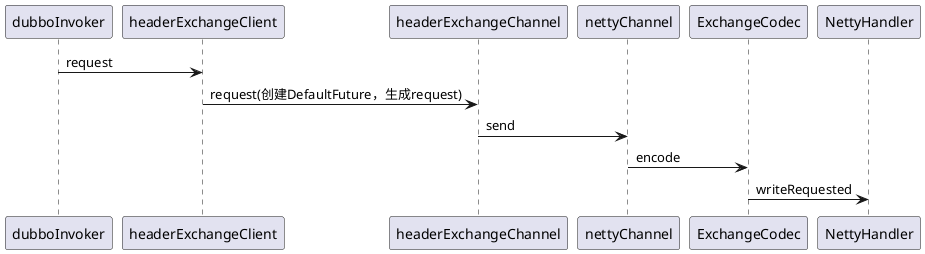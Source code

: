 @startuml
dubboInvoker -> headerExchangeClient: request
headerExchangeClient -> headerExchangeChannel: request(创建DefaultFuture，生成request)
headerExchangeChannel ->nettyChannel: send

nettyChannel-> ExchangeCodec: encode
ExchangeCodec-> NettyHandler: writeRequested



@enduml